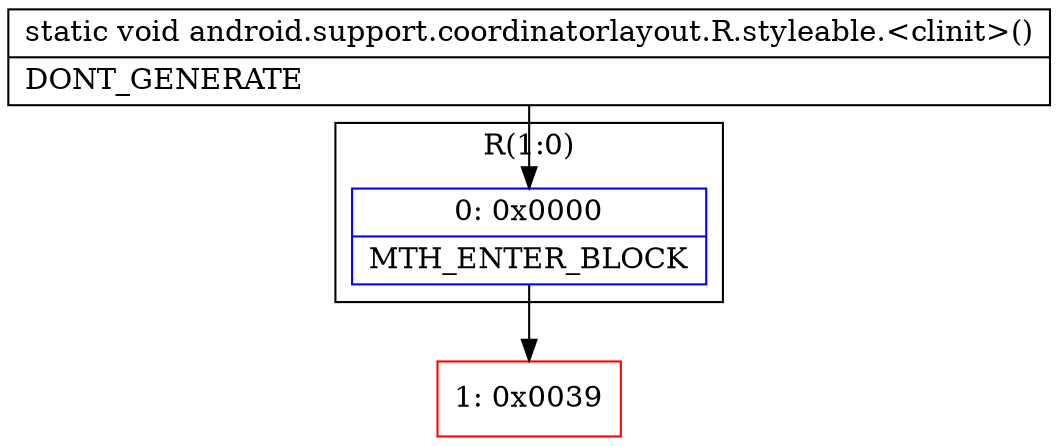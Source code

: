 digraph "CFG forandroid.support.coordinatorlayout.R.styleable.\<clinit\>()V" {
subgraph cluster_Region_467741361 {
label = "R(1:0)";
node [shape=record,color=blue];
Node_0 [shape=record,label="{0\:\ 0x0000|MTH_ENTER_BLOCK\l}"];
}
Node_1 [shape=record,color=red,label="{1\:\ 0x0039}"];
MethodNode[shape=record,label="{static void android.support.coordinatorlayout.R.styleable.\<clinit\>()  | DONT_GENERATE\l}"];
MethodNode -> Node_0;
Node_0 -> Node_1;
}

